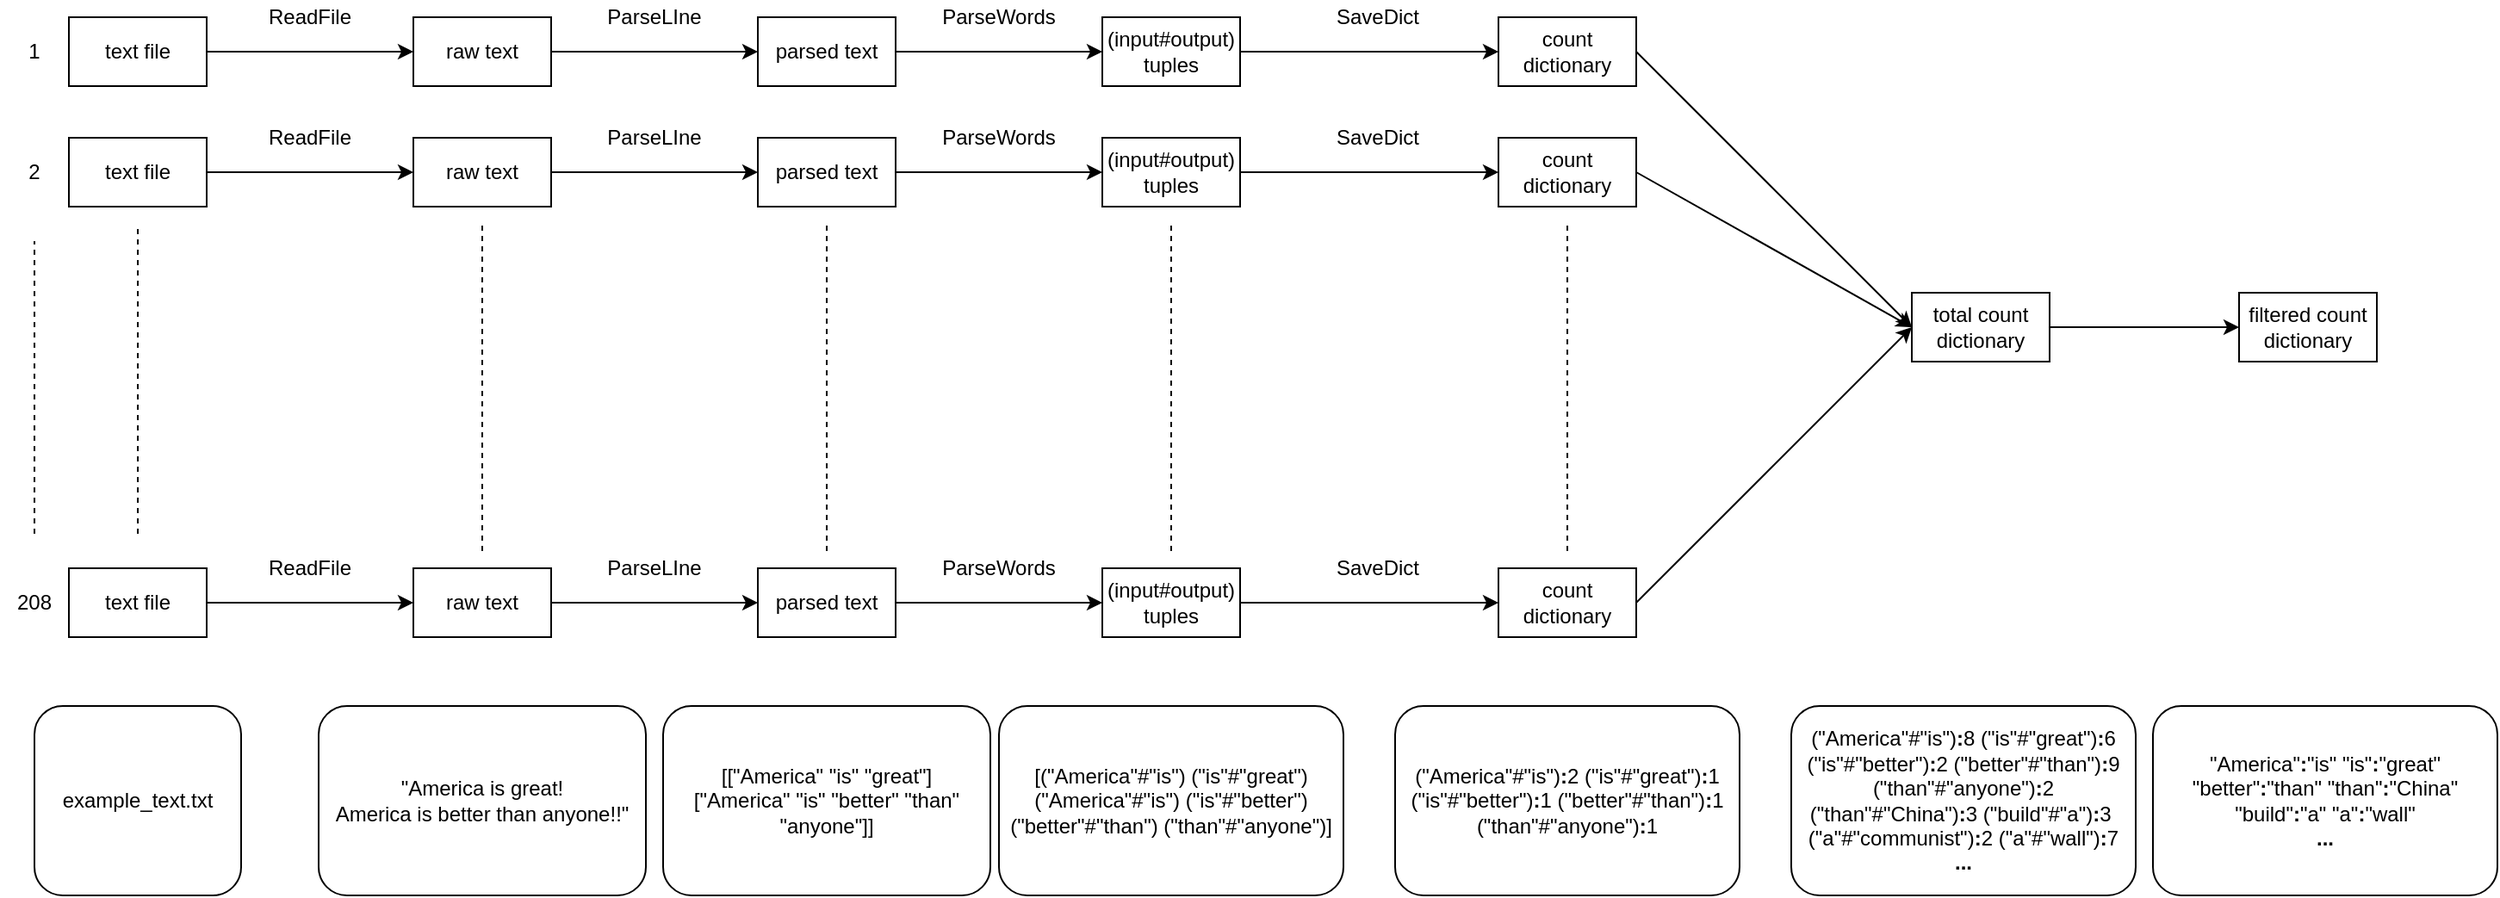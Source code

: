 <mxfile version="13.1.2" type="github">
  <diagram id="HRkk4mkA_pbj97qbGbo0" name="Page-1">
    <mxGraphModel dx="1662" dy="762" grid="1" gridSize="10" guides="1" tooltips="1" connect="1" arrows="1" fold="1" page="1" pageScale="1" pageWidth="1100" pageHeight="850" math="0" shadow="0">
      <root>
        <mxCell id="0" />
        <mxCell id="1" parent="0" />
        <mxCell id="P-_UrF3BEjhPR4XXLu2E-1" value="text file" style="rounded=0;whiteSpace=wrap;html=1;" parent="1" vertex="1">
          <mxGeometry x="40" y="160" width="80" height="40" as="geometry" />
        </mxCell>
        <mxCell id="P-_UrF3BEjhPR4XXLu2E-2" value="parsed text" style="rounded=0;whiteSpace=wrap;html=1;" parent="1" vertex="1">
          <mxGeometry x="440" y="160" width="80" height="40" as="geometry" />
        </mxCell>
        <mxCell id="P-_UrF3BEjhPR4XXLu2E-8" value="raw text" style="rounded=0;whiteSpace=wrap;html=1;" parent="1" vertex="1">
          <mxGeometry x="240" y="160" width="80" height="40" as="geometry" />
        </mxCell>
        <mxCell id="P-_UrF3BEjhPR4XXLu2E-9" value="(input#output) tuples" style="rounded=0;whiteSpace=wrap;html=1;" parent="1" vertex="1">
          <mxGeometry x="640" y="160" width="80" height="40" as="geometry" />
        </mxCell>
        <mxCell id="P-_UrF3BEjhPR4XXLu2E-10" value="count dictionary" style="rounded=0;whiteSpace=wrap;html=1;" parent="1" vertex="1">
          <mxGeometry x="870" y="160" width="80" height="40" as="geometry" />
        </mxCell>
        <mxCell id="P-_UrF3BEjhPR4XXLu2E-41" value="" style="endArrow=classic;html=1;exitX=1;exitY=0.5;exitDx=0;exitDy=0;entryX=0;entryY=0.5;entryDx=0;entryDy=0;" parent="1" source="P-_UrF3BEjhPR4XXLu2E-1" target="P-_UrF3BEjhPR4XXLu2E-8" edge="1">
          <mxGeometry width="50" height="50" relative="1" as="geometry">
            <mxPoint x="520" y="420" as="sourcePoint" />
            <mxPoint x="570" y="370" as="targetPoint" />
          </mxGeometry>
        </mxCell>
        <mxCell id="P-_UrF3BEjhPR4XXLu2E-42" value="" style="endArrow=classic;html=1;exitX=1;exitY=0.5;exitDx=0;exitDy=0;entryX=0;entryY=0.5;entryDx=0;entryDy=0;" parent="1" source="P-_UrF3BEjhPR4XXLu2E-8" target="P-_UrF3BEjhPR4XXLu2E-2" edge="1">
          <mxGeometry width="50" height="50" relative="1" as="geometry">
            <mxPoint x="520" y="420" as="sourcePoint" />
            <mxPoint x="570" y="370" as="targetPoint" />
          </mxGeometry>
        </mxCell>
        <mxCell id="P-_UrF3BEjhPR4XXLu2E-43" value="" style="endArrow=classic;html=1;exitX=1;exitY=0.5;exitDx=0;exitDy=0;entryX=0;entryY=0.5;entryDx=0;entryDy=0;" parent="1" source="P-_UrF3BEjhPR4XXLu2E-2" target="P-_UrF3BEjhPR4XXLu2E-9" edge="1">
          <mxGeometry width="50" height="50" relative="1" as="geometry">
            <mxPoint x="520" y="420" as="sourcePoint" />
            <mxPoint x="570" y="370" as="targetPoint" />
          </mxGeometry>
        </mxCell>
        <mxCell id="P-_UrF3BEjhPR4XXLu2E-44" value="" style="endArrow=classic;html=1;exitX=1;exitY=0.5;exitDx=0;exitDy=0;entryX=0;entryY=0.5;entryDx=0;entryDy=0;" parent="1" source="P-_UrF3BEjhPR4XXLu2E-9" target="P-_UrF3BEjhPR4XXLu2E-10" edge="1">
          <mxGeometry width="50" height="50" relative="1" as="geometry">
            <mxPoint x="520" y="420" as="sourcePoint" />
            <mxPoint x="570" y="370" as="targetPoint" />
          </mxGeometry>
        </mxCell>
        <mxCell id="P-_UrF3BEjhPR4XXLu2E-45" value="ReadFile" style="text;html=1;strokeColor=none;fillColor=none;align=center;verticalAlign=middle;whiteSpace=wrap;rounded=0;" parent="1" vertex="1">
          <mxGeometry x="160" y="150" width="40" height="20" as="geometry" />
        </mxCell>
        <mxCell id="P-_UrF3BEjhPR4XXLu2E-51" value="ParseLIne" style="text;html=1;strokeColor=none;fillColor=none;align=center;verticalAlign=middle;whiteSpace=wrap;rounded=0;" parent="1" vertex="1">
          <mxGeometry x="360" y="150" width="40" height="20" as="geometry" />
        </mxCell>
        <mxCell id="P-_UrF3BEjhPR4XXLu2E-52" value="ParseWords" style="text;html=1;strokeColor=none;fillColor=none;align=center;verticalAlign=middle;whiteSpace=wrap;rounded=0;" parent="1" vertex="1">
          <mxGeometry x="560" y="150" width="40" height="20" as="geometry" />
        </mxCell>
        <mxCell id="P-_UrF3BEjhPR4XXLu2E-53" value="total count dictionary" style="rounded=0;whiteSpace=wrap;html=1;" parent="1" vertex="1">
          <mxGeometry x="1110" y="320" width="80" height="40" as="geometry" />
        </mxCell>
        <mxCell id="P-_UrF3BEjhPR4XXLu2E-54" value="filtered count dictionary" style="rounded=0;whiteSpace=wrap;html=1;" parent="1" vertex="1">
          <mxGeometry x="1300" y="320" width="80" height="40" as="geometry" />
        </mxCell>
        <mxCell id="P-_UrF3BEjhPR4XXLu2E-55" value="SaveDict" style="text;html=1;strokeColor=none;fillColor=none;align=center;verticalAlign=middle;whiteSpace=wrap;rounded=0;" parent="1" vertex="1">
          <mxGeometry x="780" y="150" width="40" height="20" as="geometry" />
        </mxCell>
        <mxCell id="P-_UrF3BEjhPR4XXLu2E-56" value="" style="endArrow=classic;html=1;exitX=1;exitY=0.5;exitDx=0;exitDy=0;entryX=0;entryY=0.5;entryDx=0;entryDy=0;" parent="1" source="P-_UrF3BEjhPR4XXLu2E-10" target="P-_UrF3BEjhPR4XXLu2E-53" edge="1">
          <mxGeometry width="50" height="50" relative="1" as="geometry">
            <mxPoint x="940" y="420" as="sourcePoint" />
            <mxPoint x="990" y="370" as="targetPoint" />
          </mxGeometry>
        </mxCell>
        <mxCell id="P-_UrF3BEjhPR4XXLu2E-57" value="" style="endArrow=classic;html=1;exitX=1;exitY=0.5;exitDx=0;exitDy=0;entryX=0;entryY=0.5;entryDx=0;entryDy=0;" parent="1" source="P-_UrF3BEjhPR4XXLu2E-53" target="P-_UrF3BEjhPR4XXLu2E-54" edge="1">
          <mxGeometry width="50" height="50" relative="1" as="geometry">
            <mxPoint x="940" y="420" as="sourcePoint" />
            <mxPoint x="990" y="370" as="targetPoint" />
          </mxGeometry>
        </mxCell>
        <mxCell id="P-_UrF3BEjhPR4XXLu2E-84" value="text file" style="rounded=0;whiteSpace=wrap;html=1;" parent="1" vertex="1">
          <mxGeometry x="40" y="230" width="80" height="40" as="geometry" />
        </mxCell>
        <mxCell id="P-_UrF3BEjhPR4XXLu2E-85" value="parsed text" style="rounded=0;whiteSpace=wrap;html=1;" parent="1" vertex="1">
          <mxGeometry x="440" y="230" width="80" height="40" as="geometry" />
        </mxCell>
        <mxCell id="P-_UrF3BEjhPR4XXLu2E-86" value="raw text" style="rounded=0;whiteSpace=wrap;html=1;" parent="1" vertex="1">
          <mxGeometry x="240" y="230" width="80" height="40" as="geometry" />
        </mxCell>
        <mxCell id="P-_UrF3BEjhPR4XXLu2E-87" value="(input#output) tuples" style="rounded=0;whiteSpace=wrap;html=1;" parent="1" vertex="1">
          <mxGeometry x="640" y="230" width="80" height="40" as="geometry" />
        </mxCell>
        <mxCell id="P-_UrF3BEjhPR4XXLu2E-88" value="count dictionary" style="rounded=0;whiteSpace=wrap;html=1;" parent="1" vertex="1">
          <mxGeometry x="870" y="230" width="80" height="40" as="geometry" />
        </mxCell>
        <mxCell id="P-_UrF3BEjhPR4XXLu2E-89" value="" style="endArrow=classic;html=1;exitX=1;exitY=0.5;exitDx=0;exitDy=0;entryX=0;entryY=0.5;entryDx=0;entryDy=0;" parent="1" source="P-_UrF3BEjhPR4XXLu2E-84" target="P-_UrF3BEjhPR4XXLu2E-86" edge="1">
          <mxGeometry width="50" height="50" relative="1" as="geometry">
            <mxPoint x="520" y="490" as="sourcePoint" />
            <mxPoint x="570" y="440" as="targetPoint" />
          </mxGeometry>
        </mxCell>
        <mxCell id="P-_UrF3BEjhPR4XXLu2E-90" value="" style="endArrow=classic;html=1;exitX=1;exitY=0.5;exitDx=0;exitDy=0;entryX=0;entryY=0.5;entryDx=0;entryDy=0;" parent="1" source="P-_UrF3BEjhPR4XXLu2E-86" target="P-_UrF3BEjhPR4XXLu2E-85" edge="1">
          <mxGeometry width="50" height="50" relative="1" as="geometry">
            <mxPoint x="520" y="490" as="sourcePoint" />
            <mxPoint x="570" y="440" as="targetPoint" />
          </mxGeometry>
        </mxCell>
        <mxCell id="P-_UrF3BEjhPR4XXLu2E-91" value="" style="endArrow=classic;html=1;exitX=1;exitY=0.5;exitDx=0;exitDy=0;entryX=0;entryY=0.5;entryDx=0;entryDy=0;" parent="1" source="P-_UrF3BEjhPR4XXLu2E-85" target="P-_UrF3BEjhPR4XXLu2E-87" edge="1">
          <mxGeometry width="50" height="50" relative="1" as="geometry">
            <mxPoint x="520" y="490" as="sourcePoint" />
            <mxPoint x="570" y="440" as="targetPoint" />
          </mxGeometry>
        </mxCell>
        <mxCell id="P-_UrF3BEjhPR4XXLu2E-92" value="" style="endArrow=classic;html=1;exitX=1;exitY=0.5;exitDx=0;exitDy=0;entryX=0;entryY=0.5;entryDx=0;entryDy=0;" parent="1" source="P-_UrF3BEjhPR4XXLu2E-87" target="P-_UrF3BEjhPR4XXLu2E-88" edge="1">
          <mxGeometry width="50" height="50" relative="1" as="geometry">
            <mxPoint x="520" y="490" as="sourcePoint" />
            <mxPoint x="570" y="440" as="targetPoint" />
          </mxGeometry>
        </mxCell>
        <mxCell id="P-_UrF3BEjhPR4XXLu2E-93" value="ReadFile" style="text;html=1;strokeColor=none;fillColor=none;align=center;verticalAlign=middle;whiteSpace=wrap;rounded=0;" parent="1" vertex="1">
          <mxGeometry x="160" y="220" width="40" height="20" as="geometry" />
        </mxCell>
        <mxCell id="P-_UrF3BEjhPR4XXLu2E-94" value="ParseLIne" style="text;html=1;strokeColor=none;fillColor=none;align=center;verticalAlign=middle;whiteSpace=wrap;rounded=0;" parent="1" vertex="1">
          <mxGeometry x="360" y="220" width="40" height="20" as="geometry" />
        </mxCell>
        <mxCell id="P-_UrF3BEjhPR4XXLu2E-95" value="ParseWords" style="text;html=1;strokeColor=none;fillColor=none;align=center;verticalAlign=middle;whiteSpace=wrap;rounded=0;" parent="1" vertex="1">
          <mxGeometry x="560" y="220" width="40" height="20" as="geometry" />
        </mxCell>
        <mxCell id="P-_UrF3BEjhPR4XXLu2E-96" value="SaveDict" style="text;html=1;strokeColor=none;fillColor=none;align=center;verticalAlign=middle;whiteSpace=wrap;rounded=0;" parent="1" vertex="1">
          <mxGeometry x="780" y="220" width="40" height="20" as="geometry" />
        </mxCell>
        <mxCell id="P-_UrF3BEjhPR4XXLu2E-97" value="" style="endArrow=classic;html=1;exitX=1;exitY=0.5;exitDx=0;exitDy=0;entryX=0;entryY=0.5;entryDx=0;entryDy=0;" parent="1" source="P-_UrF3BEjhPR4XXLu2E-88" target="P-_UrF3BEjhPR4XXLu2E-53" edge="1">
          <mxGeometry width="50" height="50" relative="1" as="geometry">
            <mxPoint x="940" y="490" as="sourcePoint" />
            <mxPoint x="1110" y="410" as="targetPoint" />
          </mxGeometry>
        </mxCell>
        <mxCell id="P-_UrF3BEjhPR4XXLu2E-98" value="text file" style="rounded=0;whiteSpace=wrap;html=1;" parent="1" vertex="1">
          <mxGeometry x="40" y="480" width="80" height="40" as="geometry" />
        </mxCell>
        <mxCell id="P-_UrF3BEjhPR4XXLu2E-99" value="parsed text" style="rounded=0;whiteSpace=wrap;html=1;" parent="1" vertex="1">
          <mxGeometry x="440" y="480" width="80" height="40" as="geometry" />
        </mxCell>
        <mxCell id="P-_UrF3BEjhPR4XXLu2E-100" value="raw text" style="rounded=0;whiteSpace=wrap;html=1;" parent="1" vertex="1">
          <mxGeometry x="240" y="480" width="80" height="40" as="geometry" />
        </mxCell>
        <mxCell id="P-_UrF3BEjhPR4XXLu2E-101" value="(input#output) tuples" style="rounded=0;whiteSpace=wrap;html=1;" parent="1" vertex="1">
          <mxGeometry x="640" y="480" width="80" height="40" as="geometry" />
        </mxCell>
        <mxCell id="P-_UrF3BEjhPR4XXLu2E-102" value="count dictionary" style="rounded=0;whiteSpace=wrap;html=1;" parent="1" vertex="1">
          <mxGeometry x="870" y="480" width="80" height="40" as="geometry" />
        </mxCell>
        <mxCell id="P-_UrF3BEjhPR4XXLu2E-103" value="" style="endArrow=classic;html=1;exitX=1;exitY=0.5;exitDx=0;exitDy=0;entryX=0;entryY=0.5;entryDx=0;entryDy=0;" parent="1" source="P-_UrF3BEjhPR4XXLu2E-98" target="P-_UrF3BEjhPR4XXLu2E-100" edge="1">
          <mxGeometry width="50" height="50" relative="1" as="geometry">
            <mxPoint x="520" y="740" as="sourcePoint" />
            <mxPoint x="570" y="690" as="targetPoint" />
          </mxGeometry>
        </mxCell>
        <mxCell id="P-_UrF3BEjhPR4XXLu2E-104" value="" style="endArrow=classic;html=1;exitX=1;exitY=0.5;exitDx=0;exitDy=0;entryX=0;entryY=0.5;entryDx=0;entryDy=0;" parent="1" source="P-_UrF3BEjhPR4XXLu2E-100" target="P-_UrF3BEjhPR4XXLu2E-99" edge="1">
          <mxGeometry width="50" height="50" relative="1" as="geometry">
            <mxPoint x="520" y="740" as="sourcePoint" />
            <mxPoint x="570" y="690" as="targetPoint" />
          </mxGeometry>
        </mxCell>
        <mxCell id="P-_UrF3BEjhPR4XXLu2E-105" value="" style="endArrow=classic;html=1;exitX=1;exitY=0.5;exitDx=0;exitDy=0;entryX=0;entryY=0.5;entryDx=0;entryDy=0;" parent="1" source="P-_UrF3BEjhPR4XXLu2E-99" target="P-_UrF3BEjhPR4XXLu2E-101" edge="1">
          <mxGeometry width="50" height="50" relative="1" as="geometry">
            <mxPoint x="520" y="740" as="sourcePoint" />
            <mxPoint x="570" y="690" as="targetPoint" />
          </mxGeometry>
        </mxCell>
        <mxCell id="P-_UrF3BEjhPR4XXLu2E-106" value="" style="endArrow=classic;html=1;exitX=1;exitY=0.5;exitDx=0;exitDy=0;entryX=0;entryY=0.5;entryDx=0;entryDy=0;" parent="1" source="P-_UrF3BEjhPR4XXLu2E-101" target="P-_UrF3BEjhPR4XXLu2E-102" edge="1">
          <mxGeometry width="50" height="50" relative="1" as="geometry">
            <mxPoint x="520" y="740" as="sourcePoint" />
            <mxPoint x="570" y="690" as="targetPoint" />
          </mxGeometry>
        </mxCell>
        <mxCell id="P-_UrF3BEjhPR4XXLu2E-107" value="ReadFile" style="text;html=1;strokeColor=none;fillColor=none;align=center;verticalAlign=middle;whiteSpace=wrap;rounded=0;" parent="1" vertex="1">
          <mxGeometry x="160" y="470" width="40" height="20" as="geometry" />
        </mxCell>
        <mxCell id="P-_UrF3BEjhPR4XXLu2E-108" value="ParseLIne" style="text;html=1;strokeColor=none;fillColor=none;align=center;verticalAlign=middle;whiteSpace=wrap;rounded=0;" parent="1" vertex="1">
          <mxGeometry x="360" y="470" width="40" height="20" as="geometry" />
        </mxCell>
        <mxCell id="P-_UrF3BEjhPR4XXLu2E-109" value="ParseWords" style="text;html=1;strokeColor=none;fillColor=none;align=center;verticalAlign=middle;whiteSpace=wrap;rounded=0;" parent="1" vertex="1">
          <mxGeometry x="560" y="470" width="40" height="20" as="geometry" />
        </mxCell>
        <mxCell id="P-_UrF3BEjhPR4XXLu2E-110" value="SaveDict" style="text;html=1;strokeColor=none;fillColor=none;align=center;verticalAlign=middle;whiteSpace=wrap;rounded=0;" parent="1" vertex="1">
          <mxGeometry x="770" y="463" width="60" height="34" as="geometry" />
        </mxCell>
        <mxCell id="P-_UrF3BEjhPR4XXLu2E-128" value="&lt;br&gt;" style="text;html=1;align=center;verticalAlign=middle;resizable=0;points=[];autosize=1;" parent="P-_UrF3BEjhPR4XXLu2E-110" vertex="1">
          <mxGeometry x="30" y="14" width="20" height="20" as="geometry" />
        </mxCell>
        <mxCell id="P-_UrF3BEjhPR4XXLu2E-111" value="" style="endArrow=classic;html=1;exitX=1;exitY=0.5;exitDx=0;exitDy=0;entryX=0;entryY=0.5;entryDx=0;entryDy=0;" parent="1" source="P-_UrF3BEjhPR4XXLu2E-102" target="P-_UrF3BEjhPR4XXLu2E-53" edge="1">
          <mxGeometry width="50" height="50" relative="1" as="geometry">
            <mxPoint x="940" y="680" as="sourcePoint" />
            <mxPoint x="1110" y="600" as="targetPoint" />
          </mxGeometry>
        </mxCell>
        <mxCell id="P-_UrF3BEjhPR4XXLu2E-112" value="" style="endArrow=none;dashed=1;html=1;" parent="1" edge="1">
          <mxGeometry width="50" height="50" relative="1" as="geometry">
            <mxPoint x="80" y="460" as="sourcePoint" />
            <mxPoint x="80" y="280" as="targetPoint" />
          </mxGeometry>
        </mxCell>
        <mxCell id="P-_UrF3BEjhPR4XXLu2E-113" value="" style="endArrow=none;dashed=1;html=1;" parent="1" edge="1">
          <mxGeometry width="50" height="50" relative="1" as="geometry">
            <mxPoint x="280" y="470" as="sourcePoint" />
            <mxPoint x="280" y="280" as="targetPoint" />
          </mxGeometry>
        </mxCell>
        <mxCell id="P-_UrF3BEjhPR4XXLu2E-114" value="" style="endArrow=none;dashed=1;html=1;" parent="1" edge="1">
          <mxGeometry width="50" height="50" relative="1" as="geometry">
            <mxPoint x="480" y="470" as="sourcePoint" />
            <mxPoint x="480" y="280" as="targetPoint" />
          </mxGeometry>
        </mxCell>
        <mxCell id="P-_UrF3BEjhPR4XXLu2E-115" value="" style="endArrow=none;dashed=1;html=1;" parent="1" edge="1">
          <mxGeometry width="50" height="50" relative="1" as="geometry">
            <mxPoint x="680" y="470" as="sourcePoint" />
            <mxPoint x="680" y="280" as="targetPoint" />
          </mxGeometry>
        </mxCell>
        <mxCell id="P-_UrF3BEjhPR4XXLu2E-116" value="" style="endArrow=none;dashed=1;html=1;" parent="1" edge="1">
          <mxGeometry width="50" height="50" relative="1" as="geometry">
            <mxPoint x="910" y="470" as="sourcePoint" />
            <mxPoint x="910" y="280" as="targetPoint" />
          </mxGeometry>
        </mxCell>
        <mxCell id="P-_UrF3BEjhPR4XXLu2E-117" value="1" style="text;html=1;strokeColor=none;fillColor=none;align=center;verticalAlign=middle;whiteSpace=wrap;rounded=0;" parent="1" vertex="1">
          <mxGeometry y="170" width="40" height="20" as="geometry" />
        </mxCell>
        <mxCell id="P-_UrF3BEjhPR4XXLu2E-118" value="2" style="text;html=1;strokeColor=none;fillColor=none;align=center;verticalAlign=middle;whiteSpace=wrap;rounded=0;" parent="1" vertex="1">
          <mxGeometry y="240" width="40" height="20" as="geometry" />
        </mxCell>
        <mxCell id="P-_UrF3BEjhPR4XXLu2E-119" value="208" style="text;html=1;strokeColor=none;fillColor=none;align=center;verticalAlign=middle;whiteSpace=wrap;rounded=0;" parent="1" vertex="1">
          <mxGeometry y="490" width="40" height="20" as="geometry" />
        </mxCell>
        <mxCell id="P-_UrF3BEjhPR4XXLu2E-120" value="" style="endArrow=none;dashed=1;html=1;" parent="1" edge="1">
          <mxGeometry width="50" height="50" relative="1" as="geometry">
            <mxPoint x="20" y="460" as="sourcePoint" />
            <mxPoint x="20" y="290" as="targetPoint" />
          </mxGeometry>
        </mxCell>
        <mxCell id="P-_UrF3BEjhPR4XXLu2E-122" value="example_text.txt" style="rounded=1;whiteSpace=wrap;html=1;" parent="1" vertex="1">
          <mxGeometry x="20" y="560" width="120" height="110" as="geometry" />
        </mxCell>
        <mxCell id="P-_UrF3BEjhPR4XXLu2E-123" value="&quot;America is great!&lt;br&gt;America is better than anyone!!&quot;" style="rounded=1;whiteSpace=wrap;html=1;" parent="1" vertex="1">
          <mxGeometry x="185" y="560" width="190" height="110" as="geometry" />
        </mxCell>
        <mxCell id="P-_UrF3BEjhPR4XXLu2E-124" value="[[&quot;America&quot; &quot;is&quot; &quot;great&quot;]&lt;br&gt;[&quot;America&quot; &quot;is&quot; &quot;better&quot; &quot;than&quot; &quot;anyone&quot;]]" style="rounded=1;whiteSpace=wrap;html=1;" parent="1" vertex="1">
          <mxGeometry x="385" y="560" width="190" height="110" as="geometry" />
        </mxCell>
        <mxCell id="P-_UrF3BEjhPR4XXLu2E-125" value="[(&quot;America&quot;#&quot;is&quot;) (&quot;is&quot;#&quot;great&quot;) (&quot;America&quot;#&quot;is&quot;) (&quot;is&quot;#&quot;better&quot;) (&quot;better&quot;#&quot;than&quot;) (&quot;than&quot;#&quot;anyone&quot;)]" style="rounded=1;whiteSpace=wrap;html=1;" parent="1" vertex="1">
          <mxGeometry x="580" y="560" width="200" height="110" as="geometry" />
        </mxCell>
        <mxCell id="P-_UrF3BEjhPR4XXLu2E-127" value="(&quot;America&quot;#&quot;is&quot;)&lt;b&gt;:&lt;/b&gt;2 (&quot;is&quot;#&quot;great&quot;)&lt;b&gt;:&lt;/b&gt;1 (&quot;is&quot;#&quot;better&quot;)&lt;b&gt;:&lt;/b&gt;1 (&quot;better&quot;#&quot;than&quot;)&lt;b&gt;:&lt;/b&gt;1 (&quot;than&quot;#&quot;anyone&quot;)&lt;b&gt;:&lt;/b&gt;1" style="rounded=1;whiteSpace=wrap;html=1;" parent="1" vertex="1">
          <mxGeometry x="810" y="560" width="200" height="110" as="geometry" />
        </mxCell>
        <mxCell id="P-_UrF3BEjhPR4XXLu2E-129" value="(&quot;America&quot;#&quot;is&quot;)&lt;b&gt;:&lt;/b&gt;8 (&quot;is&quot;#&quot;great&quot;)&lt;b&gt;:&lt;/b&gt;6 (&quot;is&quot;#&quot;better&quot;)&lt;b&gt;:&lt;/b&gt;2 (&quot;better&quot;#&quot;than&quot;)&lt;b&gt;:&lt;/b&gt;9 (&quot;than&quot;#&quot;anyone&quot;)&lt;b&gt;:&lt;/b&gt;2 (&quot;than&quot;#&quot;China&quot;)&lt;b&gt;:&lt;/b&gt;3 (&quot;build&quot;#&quot;a&quot;)&lt;b&gt;:&lt;/b&gt;3&amp;nbsp;&lt;br&gt;(&quot;a&quot;#&quot;communist&quot;)&lt;b&gt;:&lt;/b&gt;2 (&quot;a&quot;#&quot;wall&quot;)&lt;b&gt;:&lt;/b&gt;7&lt;br&gt;&lt;b&gt;...&lt;/b&gt;" style="rounded=1;whiteSpace=wrap;html=1;" parent="1" vertex="1">
          <mxGeometry x="1040" y="560" width="200" height="110" as="geometry" />
        </mxCell>
        <mxCell id="P-_UrF3BEjhPR4XXLu2E-130" value="&quot;America&quot;&lt;b&gt;:&lt;/b&gt;&quot;is&quot; &quot;is&quot;&lt;b&gt;:&lt;/b&gt;&quot;great&quot; &quot;better&quot;&lt;b&gt;:&lt;/b&gt;&quot;than&quot; &quot;than&quot;&lt;b&gt;:&lt;/b&gt;&quot;China&quot; &quot;build&quot;&lt;b&gt;:&lt;/b&gt;&quot;a&quot; &quot;a&quot;&lt;b&gt;:&lt;/b&gt;&quot;wall&quot;&lt;br&gt;&lt;b&gt;...&lt;/b&gt;" style="rounded=1;whiteSpace=wrap;html=1;" parent="1" vertex="1">
          <mxGeometry x="1250" y="560" width="200" height="110" as="geometry" />
        </mxCell>
      </root>
    </mxGraphModel>
  </diagram>
</mxfile>
